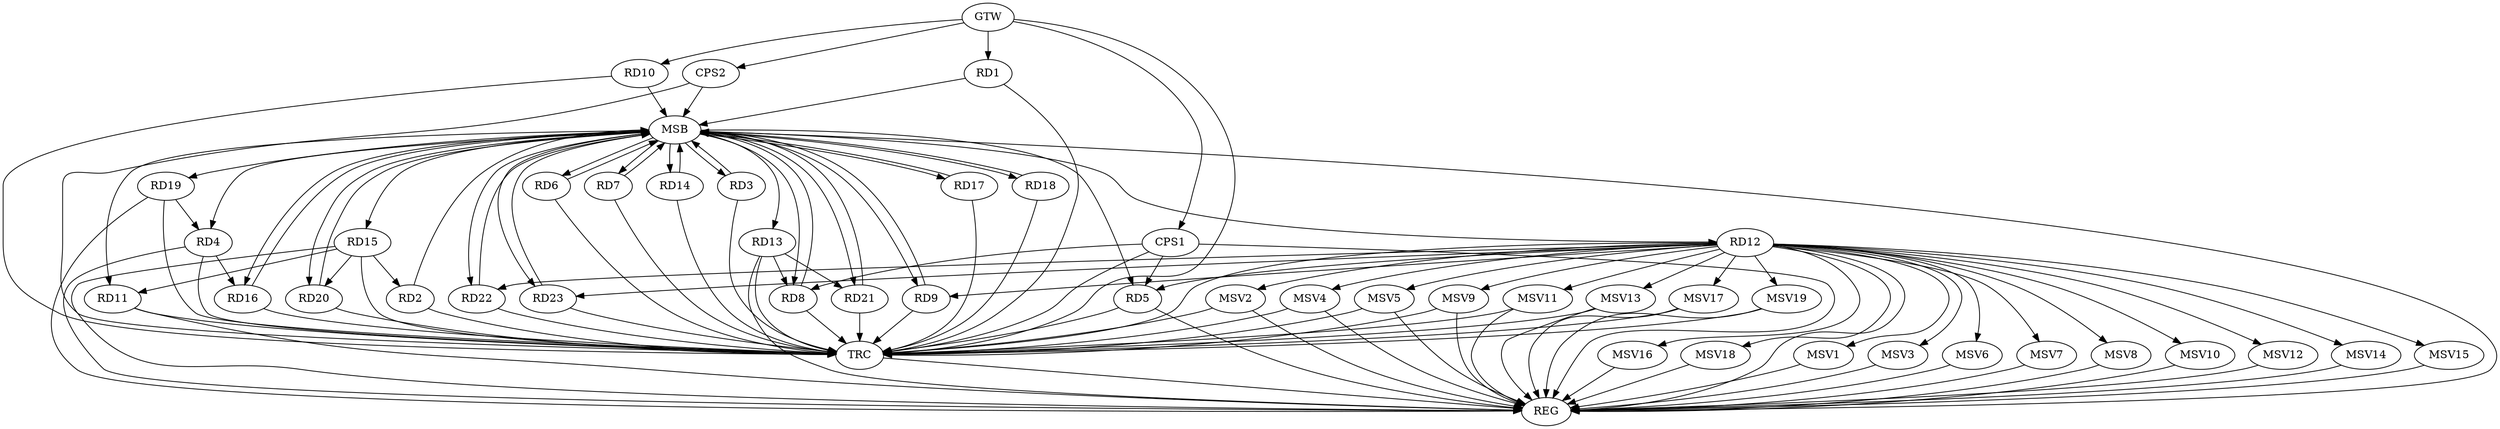strict digraph G {
  RD1 [ label="RD1" ];
  RD2 [ label="RD2" ];
  RD3 [ label="RD3" ];
  RD4 [ label="RD4" ];
  RD5 [ label="RD5" ];
  RD6 [ label="RD6" ];
  RD7 [ label="RD7" ];
  RD8 [ label="RD8" ];
  RD9 [ label="RD9" ];
  RD10 [ label="RD10" ];
  RD11 [ label="RD11" ];
  RD12 [ label="RD12" ];
  RD13 [ label="RD13" ];
  RD14 [ label="RD14" ];
  RD15 [ label="RD15" ];
  RD16 [ label="RD16" ];
  RD17 [ label="RD17" ];
  RD18 [ label="RD18" ];
  RD19 [ label="RD19" ];
  RD20 [ label="RD20" ];
  RD21 [ label="RD21" ];
  RD22 [ label="RD22" ];
  RD23 [ label="RD23" ];
  CPS1 [ label="CPS1" ];
  CPS2 [ label="CPS2" ];
  GTW [ label="GTW" ];
  REG [ label="REG" ];
  MSB [ label="MSB" ];
  TRC [ label="TRC" ];
  MSV1 [ label="MSV1" ];
  MSV2 [ label="MSV2" ];
  MSV3 [ label="MSV3" ];
  MSV4 [ label="MSV4" ];
  MSV5 [ label="MSV5" ];
  MSV6 [ label="MSV6" ];
  MSV7 [ label="MSV7" ];
  MSV8 [ label="MSV8" ];
  MSV9 [ label="MSV9" ];
  MSV10 [ label="MSV10" ];
  MSV11 [ label="MSV11" ];
  MSV12 [ label="MSV12" ];
  MSV13 [ label="MSV13" ];
  MSV14 [ label="MSV14" ];
  MSV15 [ label="MSV15" ];
  MSV16 [ label="MSV16" ];
  MSV17 [ label="MSV17" ];
  MSV18 [ label="MSV18" ];
  MSV19 [ label="MSV19" ];
  RD15 -> RD2;
  RD4 -> RD16;
  RD19 -> RD4;
  RD12 -> RD5;
  RD13 -> RD8;
  RD12 -> RD9;
  RD15 -> RD11;
  RD12 -> RD22;
  RD12 -> RD23;
  RD13 -> RD21;
  RD15 -> RD20;
  CPS1 -> RD5;
  CPS1 -> RD8;
  GTW -> RD1;
  GTW -> RD10;
  GTW -> CPS1;
  GTW -> CPS2;
  RD4 -> REG;
  RD5 -> REG;
  RD11 -> REG;
  RD12 -> REG;
  RD13 -> REG;
  RD15 -> REG;
  RD19 -> REG;
  CPS1 -> REG;
  RD1 -> MSB;
  MSB -> RD8;
  MSB -> RD14;
  MSB -> REG;
  RD2 -> MSB;
  MSB -> RD7;
  MSB -> RD11;
  MSB -> RD12;
  MSB -> RD21;
  RD3 -> MSB;
  MSB -> RD4;
  MSB -> RD6;
  MSB -> RD20;
  RD6 -> MSB;
  RD7 -> MSB;
  MSB -> RD5;
  MSB -> RD15;
  RD8 -> MSB;
  RD9 -> MSB;
  MSB -> RD17;
  RD10 -> MSB;
  MSB -> RD9;
  MSB -> RD13;
  RD14 -> MSB;
  MSB -> RD18;
  MSB -> RD23;
  RD16 -> MSB;
  RD17 -> MSB;
  MSB -> RD19;
  RD18 -> MSB;
  MSB -> RD22;
  RD20 -> MSB;
  MSB -> RD16;
  RD21 -> MSB;
  RD22 -> MSB;
  RD23 -> MSB;
  MSB -> RD3;
  CPS2 -> MSB;
  RD1 -> TRC;
  RD2 -> TRC;
  RD3 -> TRC;
  RD4 -> TRC;
  RD5 -> TRC;
  RD6 -> TRC;
  RD7 -> TRC;
  RD8 -> TRC;
  RD9 -> TRC;
  RD10 -> TRC;
  RD11 -> TRC;
  RD12 -> TRC;
  RD13 -> TRC;
  RD14 -> TRC;
  RD15 -> TRC;
  RD16 -> TRC;
  RD17 -> TRC;
  RD18 -> TRC;
  RD19 -> TRC;
  RD20 -> TRC;
  RD21 -> TRC;
  RD22 -> TRC;
  RD23 -> TRC;
  CPS1 -> TRC;
  CPS2 -> TRC;
  GTW -> TRC;
  TRC -> REG;
  RD12 -> MSV1;
  MSV1 -> REG;
  RD12 -> MSV2;
  RD12 -> MSV3;
  MSV2 -> REG;
  MSV2 -> TRC;
  MSV3 -> REG;
  RD12 -> MSV4;
  MSV4 -> REG;
  MSV4 -> TRC;
  RD12 -> MSV5;
  RD12 -> MSV6;
  MSV5 -> REG;
  MSV5 -> TRC;
  MSV6 -> REG;
  RD12 -> MSV7;
  MSV7 -> REG;
  RD12 -> MSV8;
  MSV8 -> REG;
  RD12 -> MSV9;
  MSV9 -> REG;
  MSV9 -> TRC;
  RD12 -> MSV10;
  RD12 -> MSV11;
  MSV10 -> REG;
  MSV11 -> REG;
  MSV11 -> TRC;
  RD12 -> MSV12;
  MSV12 -> REG;
  RD12 -> MSV13;
  RD12 -> MSV14;
  MSV13 -> REG;
  MSV13 -> TRC;
  MSV14 -> REG;
  RD12 -> MSV15;
  RD12 -> MSV16;
  RD12 -> MSV17;
  RD12 -> MSV18;
  RD12 -> MSV19;
  MSV15 -> REG;
  MSV16 -> REG;
  MSV17 -> REG;
  MSV17 -> TRC;
  MSV18 -> REG;
  MSV19 -> REG;
  MSV19 -> TRC;
}
